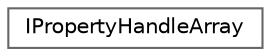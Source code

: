 digraph "Graphical Class Hierarchy"
{
 // INTERACTIVE_SVG=YES
 // LATEX_PDF_SIZE
  bgcolor="transparent";
  edge [fontname=Helvetica,fontsize=10,labelfontname=Helvetica,labelfontsize=10];
  node [fontname=Helvetica,fontsize=10,shape=box,height=0.2,width=0.4];
  rankdir="LR";
  Node0 [id="Node000000",label="IPropertyHandleArray",height=0.2,width=0.4,color="grey40", fillcolor="white", style="filled",URL="$db/d79/classIPropertyHandleArray.html",tooltip="A handle to an array property which allows you to manipulate the array."];
}
